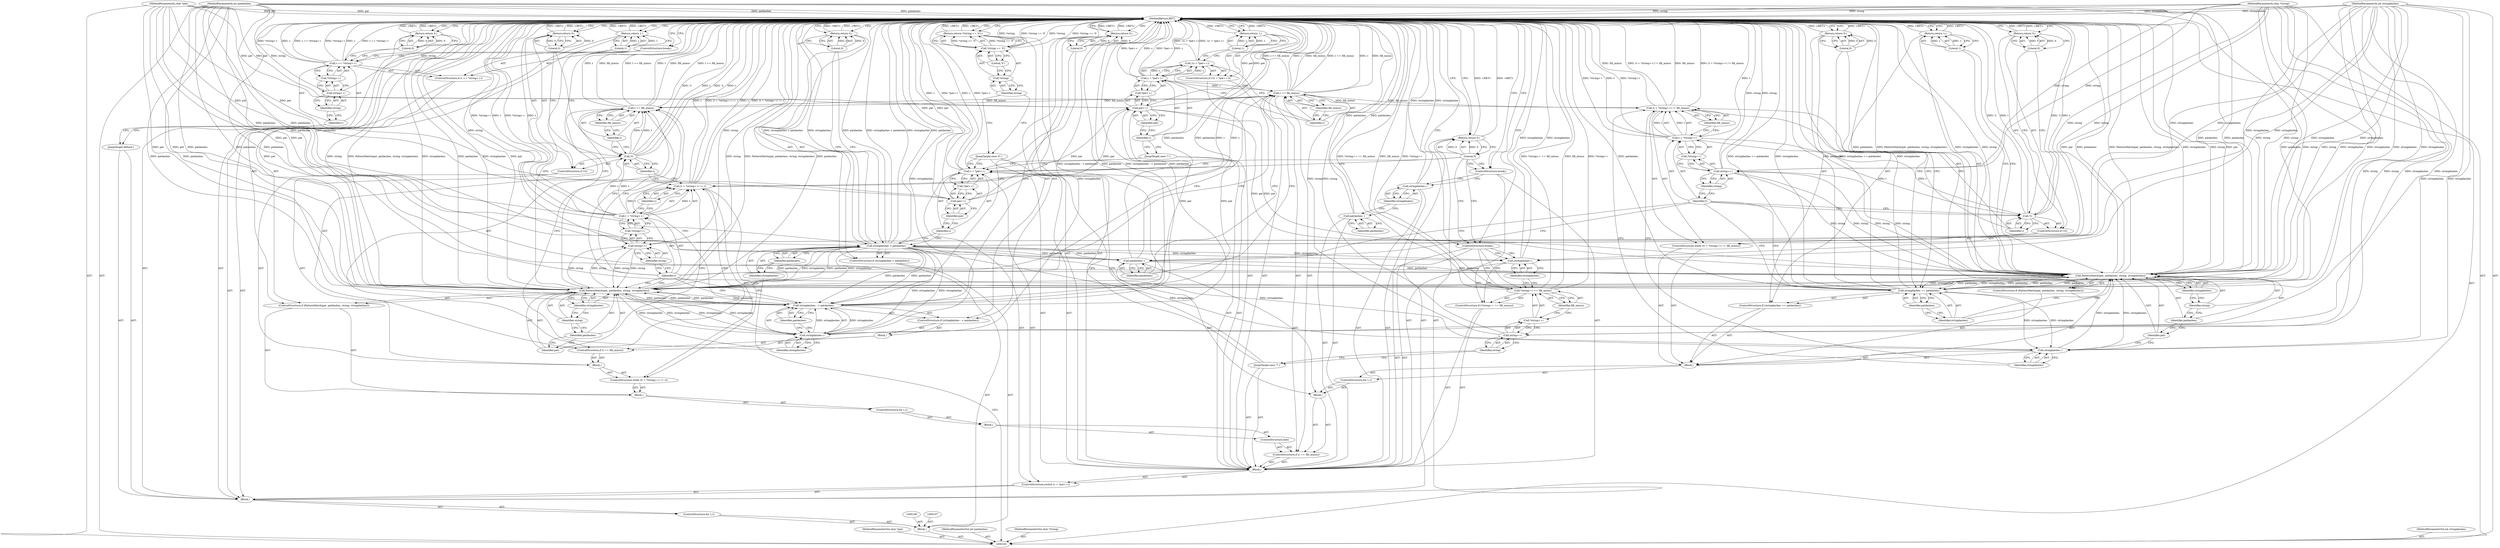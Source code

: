 digraph "1_libxfont_d1e670a4a8704b8708e493ab6155589bcd570608" {
"1000242" [label="(MethodReturn,RET)"];
"1000101" [label="(MethodParameterIn,char *pat)"];
"1000285" [label="(MethodParameterOut,char *pat)"];
"1000102" [label="(MethodParameterIn,int patdashes)"];
"1000286" [label="(MethodParameterOut,int patdashes)"];
"1000103" [label="(MethodParameterIn,char *string)"];
"1000287" [label="(MethodParameterOut,char *string)"];
"1000104" [label="(MethodParameterIn,int stringdashes)"];
"1000288" [label="(MethodParameterOut,int stringdashes)"];
"1000123" [label="(JumpTarget,case '*':)"];
"1000126" [label="(Call,c = *pat++)"];
"1000127" [label="(Identifier,c)"];
"1000128" [label="(Call,*pat++)"];
"1000129" [label="(Call,pat++)"];
"1000130" [label="(Identifier,pat)"];
"1000124" [label="(ControlStructure,if (!(c = *pat++)))"];
"1000125" [label="(Call,!(c = *pat++))"];
"1000131" [label="(Return,return 1;)"];
"1000132" [label="(Literal,1)"];
"1000136" [label="(Identifier,XK_minus)"];
"1000137" [label="(Block,)"];
"1000133" [label="(ControlStructure,if (c == XK_minus))"];
"1000134" [label="(Call,c == XK_minus)"];
"1000135" [label="(Identifier,c)"];
"1000138" [label="(Call,patdashes--)"];
"1000139" [label="(Identifier,patdashes)"];
"1000141" [label="(Block,)"];
"1000140" [label="(ControlStructure,for (;;))"];
"1000143" [label="(Call,(t = *string++) != XK_minus)"];
"1000144" [label="(Call,t = *string++)"];
"1000145" [label="(Identifier,t)"];
"1000146" [label="(Call,*string++)"];
"1000147" [label="(Call,string++)"];
"1000148" [label="(Identifier,string)"];
"1000149" [label="(Identifier,XK_minus)"];
"1000142" [label="(ControlStructure,while ((t = *string++) != XK_minus))"];
"1000150" [label="(ControlStructure,if (!t))"];
"1000151" [label="(Call,!t)"];
"1000152" [label="(Identifier,t)"];
"1000154" [label="(Literal,0)"];
"1000153" [label="(Return,return 0;)"];
"1000155" [label="(Call,stringdashes--)"];
"1000156" [label="(Identifier,stringdashes)"];
"1000105" [label="(Block,)"];
"1000158" [label="(Call,PatternMatch(pat, patdashes, string, stringdashes))"];
"1000159" [label="(Identifier,pat)"];
"1000160" [label="(Identifier,patdashes)"];
"1000161" [label="(Identifier,string)"];
"1000162" [label="(Identifier,stringdashes)"];
"1000157" [label="(ControlStructure,if (PatternMatch(pat, patdashes, string, stringdashes)))"];
"1000164" [label="(Literal,1)"];
"1000163" [label="(Return,return 1;)"];
"1000166" [label="(Call,stringdashes == patdashes)"];
"1000167" [label="(Identifier,stringdashes)"];
"1000168" [label="(Identifier,patdashes)"];
"1000165" [label="(ControlStructure,if (stringdashes == patdashes))"];
"1000170" [label="(Literal,0)"];
"1000169" [label="(Return,return 0;)"];
"1000172" [label="(Block,)"];
"1000171" [label="(ControlStructure,else)"];
"1000174" [label="(Block,)"];
"1000173" [label="(ControlStructure,for (;;))"];
"1000176" [label="(Call,(t = *string++) != c)"];
"1000177" [label="(Call,t = *string++)"];
"1000178" [label="(Identifier,t)"];
"1000179" [label="(Call,*string++)"];
"1000180" [label="(Call,string++)"];
"1000181" [label="(Identifier,string)"];
"1000182" [label="(Identifier,c)"];
"1000183" [label="(Block,)"];
"1000175" [label="(ControlStructure,while ((t = *string++) != c))"];
"1000184" [label="(ControlStructure,if (!t))"];
"1000185" [label="(Call,!t)"];
"1000186" [label="(Identifier,t)"];
"1000188" [label="(Literal,0)"];
"1000187" [label="(Return,return 0;)"];
"1000192" [label="(Identifier,XK_minus)"];
"1000193" [label="(Block,)"];
"1000189" [label="(ControlStructure,if (t == XK_minus))"];
"1000190" [label="(Call,t == XK_minus)"];
"1000191" [label="(Identifier,t)"];
"1000195" [label="(Call,stringdashes-- < patdashes)"];
"1000196" [label="(Call,stringdashes--)"];
"1000197" [label="(Identifier,stringdashes)"];
"1000198" [label="(Identifier,patdashes)"];
"1000194" [label="(ControlStructure,if (stringdashes-- < patdashes))"];
"1000200" [label="(Literal,0)"];
"1000199" [label="(Return,return 0;)"];
"1000202" [label="(Call,PatternMatch(pat, patdashes, string, stringdashes))"];
"1000203" [label="(Identifier,pat)"];
"1000204" [label="(Identifier,patdashes)"];
"1000205" [label="(Identifier,string)"];
"1000206" [label="(Identifier,stringdashes)"];
"1000201" [label="(ControlStructure,if (PatternMatch(pat, patdashes, string, stringdashes)))"];
"1000208" [label="(Literal,1)"];
"1000207" [label="(Return,return 1;)"];
"1000209" [label="(JumpTarget,case '?':)"];
"1000213" [label="(Call,string++)"];
"1000214" [label="(Identifier,string)"];
"1000215" [label="(Identifier,XK_minus)"];
"1000210" [label="(ControlStructure,if (*string++ == XK_minus))"];
"1000211" [label="(Call,*string++ == XK_minus)"];
"1000212" [label="(Call,*string++)"];
"1000216" [label="(Call,stringdashes--)"];
"1000217" [label="(Identifier,stringdashes)"];
"1000218" [label="(ControlStructure,break;)"];
"1000219" [label="(JumpTarget,case '\0':)"];
"1000221" [label="(Call,*string == '\0')"];
"1000222" [label="(Call,*string)"];
"1000223" [label="(Identifier,string)"];
"1000224" [label="(Literal,'\0')"];
"1000220" [label="(Return,return (*string == '\0');)"];
"1000225" [label="(Call,patdashes--)"];
"1000226" [label="(Identifier,patdashes)"];
"1000227" [label="(Call,stringdashes--)"];
"1000228" [label="(Identifier,stringdashes)"];
"1000229" [label="(ControlStructure,break;)"];
"1000231" [label="(Literal,0)"];
"1000230" [label="(Return,return 0;)"];
"1000232" [label="(JumpTarget,default:)"];
"1000236" [label="(Call,*string++)"];
"1000237" [label="(Call,string++)"];
"1000238" [label="(Identifier,string)"];
"1000233" [label="(ControlStructure,if (c == *string++))"];
"1000234" [label="(Call,c == *string++)"];
"1000235" [label="(Identifier,c)"];
"1000239" [label="(ControlStructure,break;)"];
"1000241" [label="(Literal,0)"];
"1000240" [label="(Return,return 0;)"];
"1000111" [label="(Identifier,patdashes)"];
"1000108" [label="(ControlStructure,if (stringdashes < patdashes))"];
"1000109" [label="(Call,stringdashes < patdashes)"];
"1000110" [label="(Identifier,stringdashes)"];
"1000112" [label="(Return,return 0;)"];
"1000113" [label="(Literal,0)"];
"1000115" [label="(Block,)"];
"1000114" [label="(ControlStructure,for (;;))"];
"1000116" [label="(ControlStructure,switch (c = *pat++))"];
"1000119" [label="(Call,*pat++)"];
"1000120" [label="(Call,pat++)"];
"1000121" [label="(Identifier,pat)"];
"1000122" [label="(Block,)"];
"1000117" [label="(Call,c = *pat++)"];
"1000118" [label="(Identifier,c)"];
"1000242" -> "1000100"  [label="AST: "];
"1000242" -> "1000112"  [label="CFG: "];
"1000242" -> "1000131"  [label="CFG: "];
"1000242" -> "1000153"  [label="CFG: "];
"1000242" -> "1000163"  [label="CFG: "];
"1000242" -> "1000169"  [label="CFG: "];
"1000242" -> "1000187"  [label="CFG: "];
"1000242" -> "1000199"  [label="CFG: "];
"1000242" -> "1000207"  [label="CFG: "];
"1000242" -> "1000220"  [label="CFG: "];
"1000242" -> "1000230"  [label="CFG: "];
"1000242" -> "1000240"  [label="CFG: "];
"1000242" -> "1000218"  [label="CFG: "];
"1000242" -> "1000229"  [label="CFG: "];
"1000242" -> "1000239"  [label="CFG: "];
"1000187" -> "1000242"  [label="DDG: <RET>"];
"1000153" -> "1000242"  [label="DDG: <RET>"];
"1000230" -> "1000242"  [label="DDG: <RET>"];
"1000131" -> "1000242"  [label="DDG: <RET>"];
"1000112" -> "1000242"  [label="DDG: <RET>"];
"1000240" -> "1000242"  [label="DDG: <RET>"];
"1000163" -> "1000242"  [label="DDG: <RET>"];
"1000207" -> "1000242"  [label="DDG: <RET>"];
"1000220" -> "1000242"  [label="DDG: <RET>"];
"1000185" -> "1000242"  [label="DDG: !t"];
"1000185" -> "1000242"  [label="DDG: t"];
"1000225" -> "1000242"  [label="DDG: patdashes"];
"1000180" -> "1000242"  [label="DDG: string"];
"1000126" -> "1000242"  [label="DDG: c"];
"1000126" -> "1000242"  [label="DDG: *pat++"];
"1000117" -> "1000242"  [label="DDG: c"];
"1000117" -> "1000242"  [label="DDG: *pat++"];
"1000102" -> "1000242"  [label="DDG: patdashes"];
"1000211" -> "1000242"  [label="DDG: *string++"];
"1000211" -> "1000242"  [label="DDG: *string++ == XK_minus"];
"1000211" -> "1000242"  [label="DDG: XK_minus"];
"1000196" -> "1000242"  [label="DDG: stringdashes"];
"1000109" -> "1000242"  [label="DDG: stringdashes < patdashes"];
"1000109" -> "1000242"  [label="DDG: stringdashes"];
"1000109" -> "1000242"  [label="DDG: patdashes"];
"1000176" -> "1000242"  [label="DDG: c"];
"1000176" -> "1000242"  [label="DDG: (t = *string++) != c"];
"1000177" -> "1000242"  [label="DDG: t"];
"1000177" -> "1000242"  [label="DDG: *string++"];
"1000158" -> "1000242"  [label="DDG: pat"];
"1000158" -> "1000242"  [label="DDG: patdashes"];
"1000158" -> "1000242"  [label="DDG: PatternMatch(pat, patdashes, string, stringdashes)"];
"1000158" -> "1000242"  [label="DDG: stringdashes"];
"1000158" -> "1000242"  [label="DDG: string"];
"1000166" -> "1000242"  [label="DDG: patdashes"];
"1000166" -> "1000242"  [label="DDG: stringdashes == patdashes"];
"1000166" -> "1000242"  [label="DDG: stringdashes"];
"1000129" -> "1000242"  [label="DDG: pat"];
"1000221" -> "1000242"  [label="DDG: *string == '\0'"];
"1000221" -> "1000242"  [label="DDG: *string"];
"1000125" -> "1000242"  [label="DDG: !(c = *pat++)"];
"1000234" -> "1000242"  [label="DDG: *string++"];
"1000234" -> "1000242"  [label="DDG: c"];
"1000234" -> "1000242"  [label="DDG: c == *string++"];
"1000151" -> "1000242"  [label="DDG: !t"];
"1000151" -> "1000242"  [label="DDG: t"];
"1000190" -> "1000242"  [label="DDG: t == XK_minus"];
"1000190" -> "1000242"  [label="DDG: t"];
"1000190" -> "1000242"  [label="DDG: XK_minus"];
"1000104" -> "1000242"  [label="DDG: stringdashes"];
"1000216" -> "1000242"  [label="DDG: stringdashes"];
"1000237" -> "1000242"  [label="DDG: string"];
"1000227" -> "1000242"  [label="DDG: stringdashes"];
"1000213" -> "1000242"  [label="DDG: string"];
"1000202" -> "1000242"  [label="DDG: stringdashes"];
"1000202" -> "1000242"  [label="DDG: pat"];
"1000202" -> "1000242"  [label="DDG: string"];
"1000202" -> "1000242"  [label="DDG: PatternMatch(pat, patdashes, string, stringdashes)"];
"1000202" -> "1000242"  [label="DDG: patdashes"];
"1000138" -> "1000242"  [label="DDG: patdashes"];
"1000195" -> "1000242"  [label="DDG: stringdashes-- < patdashes"];
"1000195" -> "1000242"  [label="DDG: patdashes"];
"1000134" -> "1000242"  [label="DDG: c == XK_minus"];
"1000134" -> "1000242"  [label="DDG: c"];
"1000134" -> "1000242"  [label="DDG: XK_minus"];
"1000103" -> "1000242"  [label="DDG: string"];
"1000120" -> "1000242"  [label="DDG: pat"];
"1000143" -> "1000242"  [label="DDG: XK_minus"];
"1000143" -> "1000242"  [label="DDG: (t = *string++) != XK_minus"];
"1000147" -> "1000242"  [label="DDG: string"];
"1000101" -> "1000242"  [label="DDG: pat"];
"1000144" -> "1000242"  [label="DDG: t"];
"1000144" -> "1000242"  [label="DDG: *string++"];
"1000169" -> "1000242"  [label="DDG: <RET>"];
"1000199" -> "1000242"  [label="DDG: <RET>"];
"1000101" -> "1000100"  [label="AST: "];
"1000101" -> "1000242"  [label="DDG: pat"];
"1000101" -> "1000120"  [label="DDG: pat"];
"1000101" -> "1000129"  [label="DDG: pat"];
"1000101" -> "1000158"  [label="DDG: pat"];
"1000101" -> "1000202"  [label="DDG: pat"];
"1000285" -> "1000100"  [label="AST: "];
"1000102" -> "1000100"  [label="AST: "];
"1000102" -> "1000242"  [label="DDG: patdashes"];
"1000102" -> "1000109"  [label="DDG: patdashes"];
"1000102" -> "1000138"  [label="DDG: patdashes"];
"1000102" -> "1000158"  [label="DDG: patdashes"];
"1000102" -> "1000166"  [label="DDG: patdashes"];
"1000102" -> "1000195"  [label="DDG: patdashes"];
"1000102" -> "1000202"  [label="DDG: patdashes"];
"1000286" -> "1000100"  [label="AST: "];
"1000103" -> "1000100"  [label="AST: "];
"1000103" -> "1000242"  [label="DDG: string"];
"1000103" -> "1000147"  [label="DDG: string"];
"1000103" -> "1000158"  [label="DDG: string"];
"1000103" -> "1000180"  [label="DDG: string"];
"1000103" -> "1000202"  [label="DDG: string"];
"1000103" -> "1000213"  [label="DDG: string"];
"1000287" -> "1000100"  [label="AST: "];
"1000104" -> "1000100"  [label="AST: "];
"1000104" -> "1000242"  [label="DDG: stringdashes"];
"1000104" -> "1000109"  [label="DDG: stringdashes"];
"1000104" -> "1000155"  [label="DDG: stringdashes"];
"1000104" -> "1000158"  [label="DDG: stringdashes"];
"1000104" -> "1000166"  [label="DDG: stringdashes"];
"1000104" -> "1000196"  [label="DDG: stringdashes"];
"1000104" -> "1000202"  [label="DDG: stringdashes"];
"1000104" -> "1000216"  [label="DDG: stringdashes"];
"1000288" -> "1000100"  [label="AST: "];
"1000123" -> "1000122"  [label="AST: "];
"1000123" -> "1000117"  [label="CFG: "];
"1000127" -> "1000123"  [label="CFG: "];
"1000126" -> "1000125"  [label="AST: "];
"1000126" -> "1000128"  [label="CFG: "];
"1000127" -> "1000126"  [label="AST: "];
"1000128" -> "1000126"  [label="AST: "];
"1000125" -> "1000126"  [label="CFG: "];
"1000126" -> "1000242"  [label="DDG: c"];
"1000126" -> "1000242"  [label="DDG: *pat++"];
"1000126" -> "1000125"  [label="DDG: c"];
"1000126" -> "1000134"  [label="DDG: c"];
"1000127" -> "1000126"  [label="AST: "];
"1000127" -> "1000123"  [label="CFG: "];
"1000130" -> "1000127"  [label="CFG: "];
"1000128" -> "1000126"  [label="AST: "];
"1000128" -> "1000129"  [label="CFG: "];
"1000129" -> "1000128"  [label="AST: "];
"1000126" -> "1000128"  [label="CFG: "];
"1000129" -> "1000128"  [label="AST: "];
"1000129" -> "1000130"  [label="CFG: "];
"1000130" -> "1000129"  [label="AST: "];
"1000128" -> "1000129"  [label="CFG: "];
"1000129" -> "1000242"  [label="DDG: pat"];
"1000120" -> "1000129"  [label="DDG: pat"];
"1000101" -> "1000129"  [label="DDG: pat"];
"1000129" -> "1000158"  [label="DDG: pat"];
"1000129" -> "1000202"  [label="DDG: pat"];
"1000130" -> "1000129"  [label="AST: "];
"1000130" -> "1000127"  [label="CFG: "];
"1000129" -> "1000130"  [label="CFG: "];
"1000124" -> "1000122"  [label="AST: "];
"1000125" -> "1000124"  [label="AST: "];
"1000131" -> "1000124"  [label="AST: "];
"1000125" -> "1000124"  [label="AST: "];
"1000125" -> "1000126"  [label="CFG: "];
"1000126" -> "1000125"  [label="AST: "];
"1000132" -> "1000125"  [label="CFG: "];
"1000135" -> "1000125"  [label="CFG: "];
"1000125" -> "1000242"  [label="DDG: !(c = *pat++)"];
"1000126" -> "1000125"  [label="DDG: c"];
"1000131" -> "1000124"  [label="AST: "];
"1000131" -> "1000132"  [label="CFG: "];
"1000132" -> "1000131"  [label="AST: "];
"1000242" -> "1000131"  [label="CFG: "];
"1000131" -> "1000242"  [label="DDG: <RET>"];
"1000132" -> "1000131"  [label="DDG: 1"];
"1000132" -> "1000131"  [label="AST: "];
"1000132" -> "1000125"  [label="CFG: "];
"1000131" -> "1000132"  [label="CFG: "];
"1000132" -> "1000131"  [label="DDG: 1"];
"1000136" -> "1000134"  [label="AST: "];
"1000136" -> "1000135"  [label="CFG: "];
"1000134" -> "1000136"  [label="CFG: "];
"1000137" -> "1000133"  [label="AST: "];
"1000138" -> "1000137"  [label="AST: "];
"1000140" -> "1000137"  [label="AST: "];
"1000133" -> "1000122"  [label="AST: "];
"1000134" -> "1000133"  [label="AST: "];
"1000137" -> "1000133"  [label="AST: "];
"1000171" -> "1000133"  [label="AST: "];
"1000134" -> "1000133"  [label="AST: "];
"1000134" -> "1000136"  [label="CFG: "];
"1000135" -> "1000134"  [label="AST: "];
"1000136" -> "1000134"  [label="AST: "];
"1000139" -> "1000134"  [label="CFG: "];
"1000178" -> "1000134"  [label="CFG: "];
"1000134" -> "1000242"  [label="DDG: c == XK_minus"];
"1000134" -> "1000242"  [label="DDG: c"];
"1000134" -> "1000242"  [label="DDG: XK_minus"];
"1000126" -> "1000134"  [label="DDG: c"];
"1000134" -> "1000143"  [label="DDG: XK_minus"];
"1000134" -> "1000176"  [label="DDG: c"];
"1000134" -> "1000190"  [label="DDG: XK_minus"];
"1000135" -> "1000134"  [label="AST: "];
"1000135" -> "1000125"  [label="CFG: "];
"1000136" -> "1000135"  [label="CFG: "];
"1000138" -> "1000137"  [label="AST: "];
"1000138" -> "1000139"  [label="CFG: "];
"1000139" -> "1000138"  [label="AST: "];
"1000145" -> "1000138"  [label="CFG: "];
"1000138" -> "1000242"  [label="DDG: patdashes"];
"1000109" -> "1000138"  [label="DDG: patdashes"];
"1000102" -> "1000138"  [label="DDG: patdashes"];
"1000138" -> "1000158"  [label="DDG: patdashes"];
"1000139" -> "1000138"  [label="AST: "];
"1000139" -> "1000134"  [label="CFG: "];
"1000138" -> "1000139"  [label="CFG: "];
"1000141" -> "1000140"  [label="AST: "];
"1000142" -> "1000141"  [label="AST: "];
"1000155" -> "1000141"  [label="AST: "];
"1000157" -> "1000141"  [label="AST: "];
"1000165" -> "1000141"  [label="AST: "];
"1000140" -> "1000137"  [label="AST: "];
"1000141" -> "1000140"  [label="AST: "];
"1000143" -> "1000142"  [label="AST: "];
"1000143" -> "1000149"  [label="CFG: "];
"1000144" -> "1000143"  [label="AST: "];
"1000149" -> "1000143"  [label="AST: "];
"1000152" -> "1000143"  [label="CFG: "];
"1000156" -> "1000143"  [label="CFG: "];
"1000143" -> "1000242"  [label="DDG: XK_minus"];
"1000143" -> "1000242"  [label="DDG: (t = *string++) != XK_minus"];
"1000144" -> "1000143"  [label="DDG: t"];
"1000134" -> "1000143"  [label="DDG: XK_minus"];
"1000144" -> "1000143"  [label="AST: "];
"1000144" -> "1000146"  [label="CFG: "];
"1000145" -> "1000144"  [label="AST: "];
"1000146" -> "1000144"  [label="AST: "];
"1000149" -> "1000144"  [label="CFG: "];
"1000144" -> "1000242"  [label="DDG: t"];
"1000144" -> "1000242"  [label="DDG: *string++"];
"1000144" -> "1000143"  [label="DDG: t"];
"1000144" -> "1000151"  [label="DDG: t"];
"1000145" -> "1000144"  [label="AST: "];
"1000145" -> "1000166"  [label="CFG: "];
"1000145" -> "1000151"  [label="CFG: "];
"1000145" -> "1000138"  [label="CFG: "];
"1000148" -> "1000145"  [label="CFG: "];
"1000146" -> "1000144"  [label="AST: "];
"1000146" -> "1000147"  [label="CFG: "];
"1000147" -> "1000146"  [label="AST: "];
"1000144" -> "1000146"  [label="CFG: "];
"1000147" -> "1000146"  [label="AST: "];
"1000147" -> "1000148"  [label="CFG: "];
"1000148" -> "1000147"  [label="AST: "];
"1000146" -> "1000147"  [label="CFG: "];
"1000147" -> "1000242"  [label="DDG: string"];
"1000158" -> "1000147"  [label="DDG: string"];
"1000103" -> "1000147"  [label="DDG: string"];
"1000147" -> "1000158"  [label="DDG: string"];
"1000148" -> "1000147"  [label="AST: "];
"1000148" -> "1000145"  [label="CFG: "];
"1000147" -> "1000148"  [label="CFG: "];
"1000149" -> "1000143"  [label="AST: "];
"1000149" -> "1000144"  [label="CFG: "];
"1000143" -> "1000149"  [label="CFG: "];
"1000142" -> "1000141"  [label="AST: "];
"1000143" -> "1000142"  [label="AST: "];
"1000150" -> "1000142"  [label="AST: "];
"1000150" -> "1000142"  [label="AST: "];
"1000151" -> "1000150"  [label="AST: "];
"1000153" -> "1000150"  [label="AST: "];
"1000151" -> "1000150"  [label="AST: "];
"1000151" -> "1000152"  [label="CFG: "];
"1000152" -> "1000151"  [label="AST: "];
"1000145" -> "1000151"  [label="CFG: "];
"1000154" -> "1000151"  [label="CFG: "];
"1000151" -> "1000242"  [label="DDG: !t"];
"1000151" -> "1000242"  [label="DDG: t"];
"1000144" -> "1000151"  [label="DDG: t"];
"1000152" -> "1000151"  [label="AST: "];
"1000152" -> "1000143"  [label="CFG: "];
"1000151" -> "1000152"  [label="CFG: "];
"1000154" -> "1000153"  [label="AST: "];
"1000154" -> "1000151"  [label="CFG: "];
"1000153" -> "1000154"  [label="CFG: "];
"1000154" -> "1000153"  [label="DDG: 0"];
"1000153" -> "1000150"  [label="AST: "];
"1000153" -> "1000154"  [label="CFG: "];
"1000154" -> "1000153"  [label="AST: "];
"1000242" -> "1000153"  [label="CFG: "];
"1000153" -> "1000242"  [label="DDG: <RET>"];
"1000154" -> "1000153"  [label="DDG: 0"];
"1000155" -> "1000141"  [label="AST: "];
"1000155" -> "1000156"  [label="CFG: "];
"1000156" -> "1000155"  [label="AST: "];
"1000159" -> "1000155"  [label="CFG: "];
"1000166" -> "1000155"  [label="DDG: stringdashes"];
"1000109" -> "1000155"  [label="DDG: stringdashes"];
"1000104" -> "1000155"  [label="DDG: stringdashes"];
"1000155" -> "1000158"  [label="DDG: stringdashes"];
"1000156" -> "1000155"  [label="AST: "];
"1000156" -> "1000143"  [label="CFG: "];
"1000155" -> "1000156"  [label="CFG: "];
"1000105" -> "1000100"  [label="AST: "];
"1000106" -> "1000105"  [label="AST: "];
"1000107" -> "1000105"  [label="AST: "];
"1000108" -> "1000105"  [label="AST: "];
"1000114" -> "1000105"  [label="AST: "];
"1000158" -> "1000157"  [label="AST: "];
"1000158" -> "1000162"  [label="CFG: "];
"1000159" -> "1000158"  [label="AST: "];
"1000160" -> "1000158"  [label="AST: "];
"1000161" -> "1000158"  [label="AST: "];
"1000162" -> "1000158"  [label="AST: "];
"1000164" -> "1000158"  [label="CFG: "];
"1000167" -> "1000158"  [label="CFG: "];
"1000158" -> "1000242"  [label="DDG: pat"];
"1000158" -> "1000242"  [label="DDG: patdashes"];
"1000158" -> "1000242"  [label="DDG: PatternMatch(pat, patdashes, string, stringdashes)"];
"1000158" -> "1000242"  [label="DDG: stringdashes"];
"1000158" -> "1000242"  [label="DDG: string"];
"1000158" -> "1000147"  [label="DDG: string"];
"1000129" -> "1000158"  [label="DDG: pat"];
"1000101" -> "1000158"  [label="DDG: pat"];
"1000166" -> "1000158"  [label="DDG: patdashes"];
"1000138" -> "1000158"  [label="DDG: patdashes"];
"1000102" -> "1000158"  [label="DDG: patdashes"];
"1000147" -> "1000158"  [label="DDG: string"];
"1000103" -> "1000158"  [label="DDG: string"];
"1000155" -> "1000158"  [label="DDG: stringdashes"];
"1000104" -> "1000158"  [label="DDG: stringdashes"];
"1000158" -> "1000166"  [label="DDG: stringdashes"];
"1000158" -> "1000166"  [label="DDG: patdashes"];
"1000159" -> "1000158"  [label="AST: "];
"1000159" -> "1000155"  [label="CFG: "];
"1000160" -> "1000159"  [label="CFG: "];
"1000160" -> "1000158"  [label="AST: "];
"1000160" -> "1000159"  [label="CFG: "];
"1000161" -> "1000160"  [label="CFG: "];
"1000161" -> "1000158"  [label="AST: "];
"1000161" -> "1000160"  [label="CFG: "];
"1000162" -> "1000161"  [label="CFG: "];
"1000162" -> "1000158"  [label="AST: "];
"1000162" -> "1000161"  [label="CFG: "];
"1000158" -> "1000162"  [label="CFG: "];
"1000157" -> "1000141"  [label="AST: "];
"1000158" -> "1000157"  [label="AST: "];
"1000163" -> "1000157"  [label="AST: "];
"1000164" -> "1000163"  [label="AST: "];
"1000164" -> "1000158"  [label="CFG: "];
"1000163" -> "1000164"  [label="CFG: "];
"1000164" -> "1000163"  [label="DDG: 1"];
"1000163" -> "1000157"  [label="AST: "];
"1000163" -> "1000164"  [label="CFG: "];
"1000164" -> "1000163"  [label="AST: "];
"1000242" -> "1000163"  [label="CFG: "];
"1000163" -> "1000242"  [label="DDG: <RET>"];
"1000164" -> "1000163"  [label="DDG: 1"];
"1000166" -> "1000165"  [label="AST: "];
"1000166" -> "1000168"  [label="CFG: "];
"1000167" -> "1000166"  [label="AST: "];
"1000168" -> "1000166"  [label="AST: "];
"1000145" -> "1000166"  [label="CFG: "];
"1000170" -> "1000166"  [label="CFG: "];
"1000166" -> "1000242"  [label="DDG: patdashes"];
"1000166" -> "1000242"  [label="DDG: stringdashes == patdashes"];
"1000166" -> "1000242"  [label="DDG: stringdashes"];
"1000166" -> "1000155"  [label="DDG: stringdashes"];
"1000166" -> "1000158"  [label="DDG: patdashes"];
"1000158" -> "1000166"  [label="DDG: stringdashes"];
"1000158" -> "1000166"  [label="DDG: patdashes"];
"1000104" -> "1000166"  [label="DDG: stringdashes"];
"1000102" -> "1000166"  [label="DDG: patdashes"];
"1000167" -> "1000166"  [label="AST: "];
"1000167" -> "1000158"  [label="CFG: "];
"1000168" -> "1000167"  [label="CFG: "];
"1000168" -> "1000166"  [label="AST: "];
"1000168" -> "1000167"  [label="CFG: "];
"1000166" -> "1000168"  [label="CFG: "];
"1000165" -> "1000141"  [label="AST: "];
"1000166" -> "1000165"  [label="AST: "];
"1000169" -> "1000165"  [label="AST: "];
"1000170" -> "1000169"  [label="AST: "];
"1000170" -> "1000166"  [label="CFG: "];
"1000169" -> "1000170"  [label="CFG: "];
"1000170" -> "1000169"  [label="DDG: 0"];
"1000169" -> "1000165"  [label="AST: "];
"1000169" -> "1000170"  [label="CFG: "];
"1000170" -> "1000169"  [label="AST: "];
"1000242" -> "1000169"  [label="CFG: "];
"1000169" -> "1000242"  [label="DDG: <RET>"];
"1000170" -> "1000169"  [label="DDG: 0"];
"1000172" -> "1000171"  [label="AST: "];
"1000173" -> "1000172"  [label="AST: "];
"1000171" -> "1000133"  [label="AST: "];
"1000172" -> "1000171"  [label="AST: "];
"1000174" -> "1000173"  [label="AST: "];
"1000175" -> "1000174"  [label="AST: "];
"1000201" -> "1000174"  [label="AST: "];
"1000173" -> "1000172"  [label="AST: "];
"1000174" -> "1000173"  [label="AST: "];
"1000176" -> "1000175"  [label="AST: "];
"1000176" -> "1000182"  [label="CFG: "];
"1000177" -> "1000176"  [label="AST: "];
"1000182" -> "1000176"  [label="AST: "];
"1000186" -> "1000176"  [label="CFG: "];
"1000203" -> "1000176"  [label="CFG: "];
"1000176" -> "1000242"  [label="DDG: c"];
"1000176" -> "1000242"  [label="DDG: (t = *string++) != c"];
"1000177" -> "1000176"  [label="DDG: t"];
"1000134" -> "1000176"  [label="DDG: c"];
"1000177" -> "1000176"  [label="AST: "];
"1000177" -> "1000179"  [label="CFG: "];
"1000178" -> "1000177"  [label="AST: "];
"1000179" -> "1000177"  [label="AST: "];
"1000182" -> "1000177"  [label="CFG: "];
"1000177" -> "1000242"  [label="DDG: t"];
"1000177" -> "1000242"  [label="DDG: *string++"];
"1000177" -> "1000176"  [label="DDG: t"];
"1000177" -> "1000185"  [label="DDG: t"];
"1000178" -> "1000177"  [label="AST: "];
"1000178" -> "1000134"  [label="CFG: "];
"1000178" -> "1000202"  [label="CFG: "];
"1000178" -> "1000195"  [label="CFG: "];
"1000178" -> "1000190"  [label="CFG: "];
"1000181" -> "1000178"  [label="CFG: "];
"1000179" -> "1000177"  [label="AST: "];
"1000179" -> "1000180"  [label="CFG: "];
"1000180" -> "1000179"  [label="AST: "];
"1000177" -> "1000179"  [label="CFG: "];
"1000180" -> "1000179"  [label="AST: "];
"1000180" -> "1000181"  [label="CFG: "];
"1000181" -> "1000180"  [label="AST: "];
"1000179" -> "1000180"  [label="CFG: "];
"1000180" -> "1000242"  [label="DDG: string"];
"1000202" -> "1000180"  [label="DDG: string"];
"1000103" -> "1000180"  [label="DDG: string"];
"1000180" -> "1000202"  [label="DDG: string"];
"1000181" -> "1000180"  [label="AST: "];
"1000181" -> "1000178"  [label="CFG: "];
"1000180" -> "1000181"  [label="CFG: "];
"1000182" -> "1000176"  [label="AST: "];
"1000182" -> "1000177"  [label="CFG: "];
"1000176" -> "1000182"  [label="CFG: "];
"1000183" -> "1000175"  [label="AST: "];
"1000184" -> "1000183"  [label="AST: "];
"1000189" -> "1000183"  [label="AST: "];
"1000175" -> "1000174"  [label="AST: "];
"1000176" -> "1000175"  [label="AST: "];
"1000183" -> "1000175"  [label="AST: "];
"1000184" -> "1000183"  [label="AST: "];
"1000185" -> "1000184"  [label="AST: "];
"1000187" -> "1000184"  [label="AST: "];
"1000185" -> "1000184"  [label="AST: "];
"1000185" -> "1000186"  [label="CFG: "];
"1000186" -> "1000185"  [label="AST: "];
"1000188" -> "1000185"  [label="CFG: "];
"1000191" -> "1000185"  [label="CFG: "];
"1000185" -> "1000242"  [label="DDG: !t"];
"1000185" -> "1000242"  [label="DDG: t"];
"1000177" -> "1000185"  [label="DDG: t"];
"1000185" -> "1000190"  [label="DDG: t"];
"1000186" -> "1000185"  [label="AST: "];
"1000186" -> "1000176"  [label="CFG: "];
"1000185" -> "1000186"  [label="CFG: "];
"1000188" -> "1000187"  [label="AST: "];
"1000188" -> "1000185"  [label="CFG: "];
"1000187" -> "1000188"  [label="CFG: "];
"1000188" -> "1000187"  [label="DDG: 0"];
"1000187" -> "1000184"  [label="AST: "];
"1000187" -> "1000188"  [label="CFG: "];
"1000188" -> "1000187"  [label="AST: "];
"1000242" -> "1000187"  [label="CFG: "];
"1000187" -> "1000242"  [label="DDG: <RET>"];
"1000188" -> "1000187"  [label="DDG: 0"];
"1000192" -> "1000190"  [label="AST: "];
"1000192" -> "1000191"  [label="CFG: "];
"1000190" -> "1000192"  [label="CFG: "];
"1000193" -> "1000189"  [label="AST: "];
"1000194" -> "1000193"  [label="AST: "];
"1000189" -> "1000183"  [label="AST: "];
"1000190" -> "1000189"  [label="AST: "];
"1000193" -> "1000189"  [label="AST: "];
"1000190" -> "1000189"  [label="AST: "];
"1000190" -> "1000192"  [label="CFG: "];
"1000191" -> "1000190"  [label="AST: "];
"1000192" -> "1000190"  [label="AST: "];
"1000178" -> "1000190"  [label="CFG: "];
"1000197" -> "1000190"  [label="CFG: "];
"1000190" -> "1000242"  [label="DDG: t == XK_minus"];
"1000190" -> "1000242"  [label="DDG: t"];
"1000190" -> "1000242"  [label="DDG: XK_minus"];
"1000185" -> "1000190"  [label="DDG: t"];
"1000134" -> "1000190"  [label="DDG: XK_minus"];
"1000191" -> "1000190"  [label="AST: "];
"1000191" -> "1000185"  [label="CFG: "];
"1000192" -> "1000191"  [label="CFG: "];
"1000195" -> "1000194"  [label="AST: "];
"1000195" -> "1000198"  [label="CFG: "];
"1000196" -> "1000195"  [label="AST: "];
"1000198" -> "1000195"  [label="AST: "];
"1000178" -> "1000195"  [label="CFG: "];
"1000200" -> "1000195"  [label="CFG: "];
"1000195" -> "1000242"  [label="DDG: stringdashes-- < patdashes"];
"1000195" -> "1000242"  [label="DDG: patdashes"];
"1000196" -> "1000195"  [label="DDG: stringdashes"];
"1000109" -> "1000195"  [label="DDG: patdashes"];
"1000202" -> "1000195"  [label="DDG: patdashes"];
"1000102" -> "1000195"  [label="DDG: patdashes"];
"1000195" -> "1000202"  [label="DDG: patdashes"];
"1000196" -> "1000195"  [label="AST: "];
"1000196" -> "1000197"  [label="CFG: "];
"1000197" -> "1000196"  [label="AST: "];
"1000198" -> "1000196"  [label="CFG: "];
"1000196" -> "1000242"  [label="DDG: stringdashes"];
"1000196" -> "1000195"  [label="DDG: stringdashes"];
"1000202" -> "1000196"  [label="DDG: stringdashes"];
"1000109" -> "1000196"  [label="DDG: stringdashes"];
"1000104" -> "1000196"  [label="DDG: stringdashes"];
"1000196" -> "1000202"  [label="DDG: stringdashes"];
"1000197" -> "1000196"  [label="AST: "];
"1000197" -> "1000190"  [label="CFG: "];
"1000196" -> "1000197"  [label="CFG: "];
"1000198" -> "1000195"  [label="AST: "];
"1000198" -> "1000196"  [label="CFG: "];
"1000195" -> "1000198"  [label="CFG: "];
"1000194" -> "1000193"  [label="AST: "];
"1000195" -> "1000194"  [label="AST: "];
"1000199" -> "1000194"  [label="AST: "];
"1000200" -> "1000199"  [label="AST: "];
"1000200" -> "1000195"  [label="CFG: "];
"1000199" -> "1000200"  [label="CFG: "];
"1000200" -> "1000199"  [label="DDG: 0"];
"1000199" -> "1000194"  [label="AST: "];
"1000199" -> "1000200"  [label="CFG: "];
"1000200" -> "1000199"  [label="AST: "];
"1000242" -> "1000199"  [label="CFG: "];
"1000199" -> "1000242"  [label="DDG: <RET>"];
"1000200" -> "1000199"  [label="DDG: 0"];
"1000202" -> "1000201"  [label="AST: "];
"1000202" -> "1000206"  [label="CFG: "];
"1000203" -> "1000202"  [label="AST: "];
"1000204" -> "1000202"  [label="AST: "];
"1000205" -> "1000202"  [label="AST: "];
"1000206" -> "1000202"  [label="AST: "];
"1000178" -> "1000202"  [label="CFG: "];
"1000208" -> "1000202"  [label="CFG: "];
"1000202" -> "1000242"  [label="DDG: stringdashes"];
"1000202" -> "1000242"  [label="DDG: pat"];
"1000202" -> "1000242"  [label="DDG: string"];
"1000202" -> "1000242"  [label="DDG: PatternMatch(pat, patdashes, string, stringdashes)"];
"1000202" -> "1000242"  [label="DDG: patdashes"];
"1000202" -> "1000180"  [label="DDG: string"];
"1000202" -> "1000196"  [label="DDG: stringdashes"];
"1000202" -> "1000195"  [label="DDG: patdashes"];
"1000129" -> "1000202"  [label="DDG: pat"];
"1000101" -> "1000202"  [label="DDG: pat"];
"1000109" -> "1000202"  [label="DDG: patdashes"];
"1000109" -> "1000202"  [label="DDG: stringdashes"];
"1000195" -> "1000202"  [label="DDG: patdashes"];
"1000102" -> "1000202"  [label="DDG: patdashes"];
"1000180" -> "1000202"  [label="DDG: string"];
"1000103" -> "1000202"  [label="DDG: string"];
"1000196" -> "1000202"  [label="DDG: stringdashes"];
"1000104" -> "1000202"  [label="DDG: stringdashes"];
"1000203" -> "1000202"  [label="AST: "];
"1000203" -> "1000176"  [label="CFG: "];
"1000204" -> "1000203"  [label="CFG: "];
"1000204" -> "1000202"  [label="AST: "];
"1000204" -> "1000203"  [label="CFG: "];
"1000205" -> "1000204"  [label="CFG: "];
"1000205" -> "1000202"  [label="AST: "];
"1000205" -> "1000204"  [label="CFG: "];
"1000206" -> "1000205"  [label="CFG: "];
"1000206" -> "1000202"  [label="AST: "];
"1000206" -> "1000205"  [label="CFG: "];
"1000202" -> "1000206"  [label="CFG: "];
"1000201" -> "1000174"  [label="AST: "];
"1000202" -> "1000201"  [label="AST: "];
"1000207" -> "1000201"  [label="AST: "];
"1000208" -> "1000207"  [label="AST: "];
"1000208" -> "1000202"  [label="CFG: "];
"1000207" -> "1000208"  [label="CFG: "];
"1000208" -> "1000207"  [label="DDG: 1"];
"1000207" -> "1000201"  [label="AST: "];
"1000207" -> "1000208"  [label="CFG: "];
"1000208" -> "1000207"  [label="AST: "];
"1000242" -> "1000207"  [label="CFG: "];
"1000207" -> "1000242"  [label="DDG: <RET>"];
"1000208" -> "1000207"  [label="DDG: 1"];
"1000209" -> "1000122"  [label="AST: "];
"1000209" -> "1000117"  [label="CFG: "];
"1000214" -> "1000209"  [label="CFG: "];
"1000213" -> "1000212"  [label="AST: "];
"1000213" -> "1000214"  [label="CFG: "];
"1000214" -> "1000213"  [label="AST: "];
"1000212" -> "1000213"  [label="CFG: "];
"1000213" -> "1000242"  [label="DDG: string"];
"1000103" -> "1000213"  [label="DDG: string"];
"1000214" -> "1000213"  [label="AST: "];
"1000214" -> "1000209"  [label="CFG: "];
"1000213" -> "1000214"  [label="CFG: "];
"1000215" -> "1000211"  [label="AST: "];
"1000215" -> "1000212"  [label="CFG: "];
"1000211" -> "1000215"  [label="CFG: "];
"1000210" -> "1000122"  [label="AST: "];
"1000211" -> "1000210"  [label="AST: "];
"1000216" -> "1000210"  [label="AST: "];
"1000211" -> "1000210"  [label="AST: "];
"1000211" -> "1000215"  [label="CFG: "];
"1000212" -> "1000211"  [label="AST: "];
"1000215" -> "1000211"  [label="AST: "];
"1000217" -> "1000211"  [label="CFG: "];
"1000218" -> "1000211"  [label="CFG: "];
"1000211" -> "1000242"  [label="DDG: *string++"];
"1000211" -> "1000242"  [label="DDG: *string++ == XK_minus"];
"1000211" -> "1000242"  [label="DDG: XK_minus"];
"1000212" -> "1000211"  [label="AST: "];
"1000212" -> "1000213"  [label="CFG: "];
"1000213" -> "1000212"  [label="AST: "];
"1000215" -> "1000212"  [label="CFG: "];
"1000216" -> "1000210"  [label="AST: "];
"1000216" -> "1000217"  [label="CFG: "];
"1000217" -> "1000216"  [label="AST: "];
"1000218" -> "1000216"  [label="CFG: "];
"1000216" -> "1000242"  [label="DDG: stringdashes"];
"1000109" -> "1000216"  [label="DDG: stringdashes"];
"1000104" -> "1000216"  [label="DDG: stringdashes"];
"1000217" -> "1000216"  [label="AST: "];
"1000217" -> "1000211"  [label="CFG: "];
"1000216" -> "1000217"  [label="CFG: "];
"1000218" -> "1000122"  [label="AST: "];
"1000218" -> "1000216"  [label="CFG: "];
"1000218" -> "1000211"  [label="CFG: "];
"1000231" -> "1000218"  [label="CFG: "];
"1000242" -> "1000218"  [label="CFG: "];
"1000219" -> "1000122"  [label="AST: "];
"1000219" -> "1000117"  [label="CFG: "];
"1000223" -> "1000219"  [label="CFG: "];
"1000221" -> "1000220"  [label="AST: "];
"1000221" -> "1000224"  [label="CFG: "];
"1000222" -> "1000221"  [label="AST: "];
"1000224" -> "1000221"  [label="AST: "];
"1000220" -> "1000221"  [label="CFG: "];
"1000221" -> "1000242"  [label="DDG: *string == '\0'"];
"1000221" -> "1000242"  [label="DDG: *string"];
"1000221" -> "1000220"  [label="DDG: *string == '\0'"];
"1000222" -> "1000221"  [label="AST: "];
"1000222" -> "1000223"  [label="CFG: "];
"1000223" -> "1000222"  [label="AST: "];
"1000224" -> "1000222"  [label="CFG: "];
"1000223" -> "1000222"  [label="AST: "];
"1000223" -> "1000219"  [label="CFG: "];
"1000222" -> "1000223"  [label="CFG: "];
"1000224" -> "1000221"  [label="AST: "];
"1000224" -> "1000222"  [label="CFG: "];
"1000221" -> "1000224"  [label="CFG: "];
"1000220" -> "1000122"  [label="AST: "];
"1000220" -> "1000221"  [label="CFG: "];
"1000221" -> "1000220"  [label="AST: "];
"1000242" -> "1000220"  [label="CFG: "];
"1000220" -> "1000242"  [label="DDG: <RET>"];
"1000221" -> "1000220"  [label="DDG: *string == '\0'"];
"1000225" -> "1000122"  [label="AST: "];
"1000225" -> "1000226"  [label="CFG: "];
"1000226" -> "1000225"  [label="AST: "];
"1000228" -> "1000225"  [label="CFG: "];
"1000225" -> "1000242"  [label="DDG: patdashes"];
"1000226" -> "1000225"  [label="AST: "];
"1000225" -> "1000226"  [label="CFG: "];
"1000227" -> "1000122"  [label="AST: "];
"1000227" -> "1000228"  [label="CFG: "];
"1000228" -> "1000227"  [label="AST: "];
"1000229" -> "1000227"  [label="CFG: "];
"1000227" -> "1000242"  [label="DDG: stringdashes"];
"1000228" -> "1000227"  [label="AST: "];
"1000228" -> "1000225"  [label="CFG: "];
"1000227" -> "1000228"  [label="CFG: "];
"1000229" -> "1000122"  [label="AST: "];
"1000229" -> "1000227"  [label="CFG: "];
"1000231" -> "1000229"  [label="CFG: "];
"1000242" -> "1000229"  [label="CFG: "];
"1000231" -> "1000230"  [label="AST: "];
"1000231" -> "1000117"  [label="CFG: "];
"1000231" -> "1000218"  [label="CFG: "];
"1000231" -> "1000229"  [label="CFG: "];
"1000230" -> "1000231"  [label="CFG: "];
"1000231" -> "1000230"  [label="DDG: 0"];
"1000230" -> "1000115"  [label="AST: "];
"1000230" -> "1000231"  [label="CFG: "];
"1000231" -> "1000230"  [label="AST: "];
"1000242" -> "1000230"  [label="CFG: "];
"1000230" -> "1000242"  [label="DDG: <RET>"];
"1000231" -> "1000230"  [label="DDG: 0"];
"1000232" -> "1000115"  [label="AST: "];
"1000235" -> "1000232"  [label="CFG: "];
"1000236" -> "1000234"  [label="AST: "];
"1000236" -> "1000237"  [label="CFG: "];
"1000237" -> "1000236"  [label="AST: "];
"1000234" -> "1000236"  [label="CFG: "];
"1000237" -> "1000236"  [label="AST: "];
"1000237" -> "1000238"  [label="CFG: "];
"1000238" -> "1000237"  [label="AST: "];
"1000236" -> "1000237"  [label="CFG: "];
"1000237" -> "1000242"  [label="DDG: string"];
"1000238" -> "1000237"  [label="AST: "];
"1000238" -> "1000235"  [label="CFG: "];
"1000237" -> "1000238"  [label="CFG: "];
"1000233" -> "1000115"  [label="AST: "];
"1000234" -> "1000233"  [label="AST: "];
"1000239" -> "1000233"  [label="AST: "];
"1000234" -> "1000233"  [label="AST: "];
"1000234" -> "1000236"  [label="CFG: "];
"1000235" -> "1000234"  [label="AST: "];
"1000236" -> "1000234"  [label="AST: "];
"1000239" -> "1000234"  [label="CFG: "];
"1000241" -> "1000234"  [label="CFG: "];
"1000234" -> "1000242"  [label="DDG: *string++"];
"1000234" -> "1000242"  [label="DDG: c"];
"1000234" -> "1000242"  [label="DDG: c == *string++"];
"1000235" -> "1000234"  [label="AST: "];
"1000235" -> "1000232"  [label="CFG: "];
"1000238" -> "1000235"  [label="CFG: "];
"1000239" -> "1000233"  [label="AST: "];
"1000239" -> "1000234"  [label="CFG: "];
"1000242" -> "1000239"  [label="CFG: "];
"1000241" -> "1000240"  [label="AST: "];
"1000241" -> "1000234"  [label="CFG: "];
"1000240" -> "1000241"  [label="CFG: "];
"1000241" -> "1000240"  [label="DDG: 0"];
"1000240" -> "1000115"  [label="AST: "];
"1000240" -> "1000241"  [label="CFG: "];
"1000241" -> "1000240"  [label="AST: "];
"1000242" -> "1000240"  [label="CFG: "];
"1000240" -> "1000242"  [label="DDG: <RET>"];
"1000241" -> "1000240"  [label="DDG: 0"];
"1000111" -> "1000109"  [label="AST: "];
"1000111" -> "1000110"  [label="CFG: "];
"1000109" -> "1000111"  [label="CFG: "];
"1000108" -> "1000105"  [label="AST: "];
"1000109" -> "1000108"  [label="AST: "];
"1000112" -> "1000108"  [label="AST: "];
"1000109" -> "1000108"  [label="AST: "];
"1000109" -> "1000111"  [label="CFG: "];
"1000110" -> "1000109"  [label="AST: "];
"1000111" -> "1000109"  [label="AST: "];
"1000113" -> "1000109"  [label="CFG: "];
"1000118" -> "1000109"  [label="CFG: "];
"1000109" -> "1000242"  [label="DDG: stringdashes < patdashes"];
"1000109" -> "1000242"  [label="DDG: stringdashes"];
"1000109" -> "1000242"  [label="DDG: patdashes"];
"1000104" -> "1000109"  [label="DDG: stringdashes"];
"1000102" -> "1000109"  [label="DDG: patdashes"];
"1000109" -> "1000138"  [label="DDG: patdashes"];
"1000109" -> "1000155"  [label="DDG: stringdashes"];
"1000109" -> "1000196"  [label="DDG: stringdashes"];
"1000109" -> "1000195"  [label="DDG: patdashes"];
"1000109" -> "1000202"  [label="DDG: patdashes"];
"1000109" -> "1000202"  [label="DDG: stringdashes"];
"1000109" -> "1000216"  [label="DDG: stringdashes"];
"1000110" -> "1000109"  [label="AST: "];
"1000110" -> "1000100"  [label="CFG: "];
"1000111" -> "1000110"  [label="CFG: "];
"1000112" -> "1000108"  [label="AST: "];
"1000112" -> "1000113"  [label="CFG: "];
"1000113" -> "1000112"  [label="AST: "];
"1000242" -> "1000112"  [label="CFG: "];
"1000112" -> "1000242"  [label="DDG: <RET>"];
"1000113" -> "1000112"  [label="DDG: 0"];
"1000113" -> "1000112"  [label="AST: "];
"1000113" -> "1000109"  [label="CFG: "];
"1000112" -> "1000113"  [label="CFG: "];
"1000113" -> "1000112"  [label="DDG: 0"];
"1000115" -> "1000114"  [label="AST: "];
"1000116" -> "1000115"  [label="AST: "];
"1000230" -> "1000115"  [label="AST: "];
"1000232" -> "1000115"  [label="AST: "];
"1000233" -> "1000115"  [label="AST: "];
"1000240" -> "1000115"  [label="AST: "];
"1000114" -> "1000105"  [label="AST: "];
"1000115" -> "1000114"  [label="AST: "];
"1000116" -> "1000115"  [label="AST: "];
"1000117" -> "1000116"  [label="AST: "];
"1000122" -> "1000116"  [label="AST: "];
"1000119" -> "1000117"  [label="AST: "];
"1000119" -> "1000120"  [label="CFG: "];
"1000120" -> "1000119"  [label="AST: "];
"1000117" -> "1000119"  [label="CFG: "];
"1000120" -> "1000119"  [label="AST: "];
"1000120" -> "1000121"  [label="CFG: "];
"1000121" -> "1000120"  [label="AST: "];
"1000119" -> "1000120"  [label="CFG: "];
"1000120" -> "1000242"  [label="DDG: pat"];
"1000101" -> "1000120"  [label="DDG: pat"];
"1000120" -> "1000129"  [label="DDG: pat"];
"1000121" -> "1000120"  [label="AST: "];
"1000121" -> "1000118"  [label="CFG: "];
"1000120" -> "1000121"  [label="CFG: "];
"1000122" -> "1000116"  [label="AST: "];
"1000123" -> "1000122"  [label="AST: "];
"1000124" -> "1000122"  [label="AST: "];
"1000133" -> "1000122"  [label="AST: "];
"1000209" -> "1000122"  [label="AST: "];
"1000210" -> "1000122"  [label="AST: "];
"1000218" -> "1000122"  [label="AST: "];
"1000219" -> "1000122"  [label="AST: "];
"1000220" -> "1000122"  [label="AST: "];
"1000225" -> "1000122"  [label="AST: "];
"1000227" -> "1000122"  [label="AST: "];
"1000229" -> "1000122"  [label="AST: "];
"1000117" -> "1000116"  [label="AST: "];
"1000117" -> "1000119"  [label="CFG: "];
"1000118" -> "1000117"  [label="AST: "];
"1000119" -> "1000117"  [label="AST: "];
"1000123" -> "1000117"  [label="CFG: "];
"1000209" -> "1000117"  [label="CFG: "];
"1000219" -> "1000117"  [label="CFG: "];
"1000231" -> "1000117"  [label="CFG: "];
"1000117" -> "1000242"  [label="DDG: c"];
"1000117" -> "1000242"  [label="DDG: *pat++"];
"1000118" -> "1000117"  [label="AST: "];
"1000118" -> "1000109"  [label="CFG: "];
"1000121" -> "1000118"  [label="CFG: "];
}
